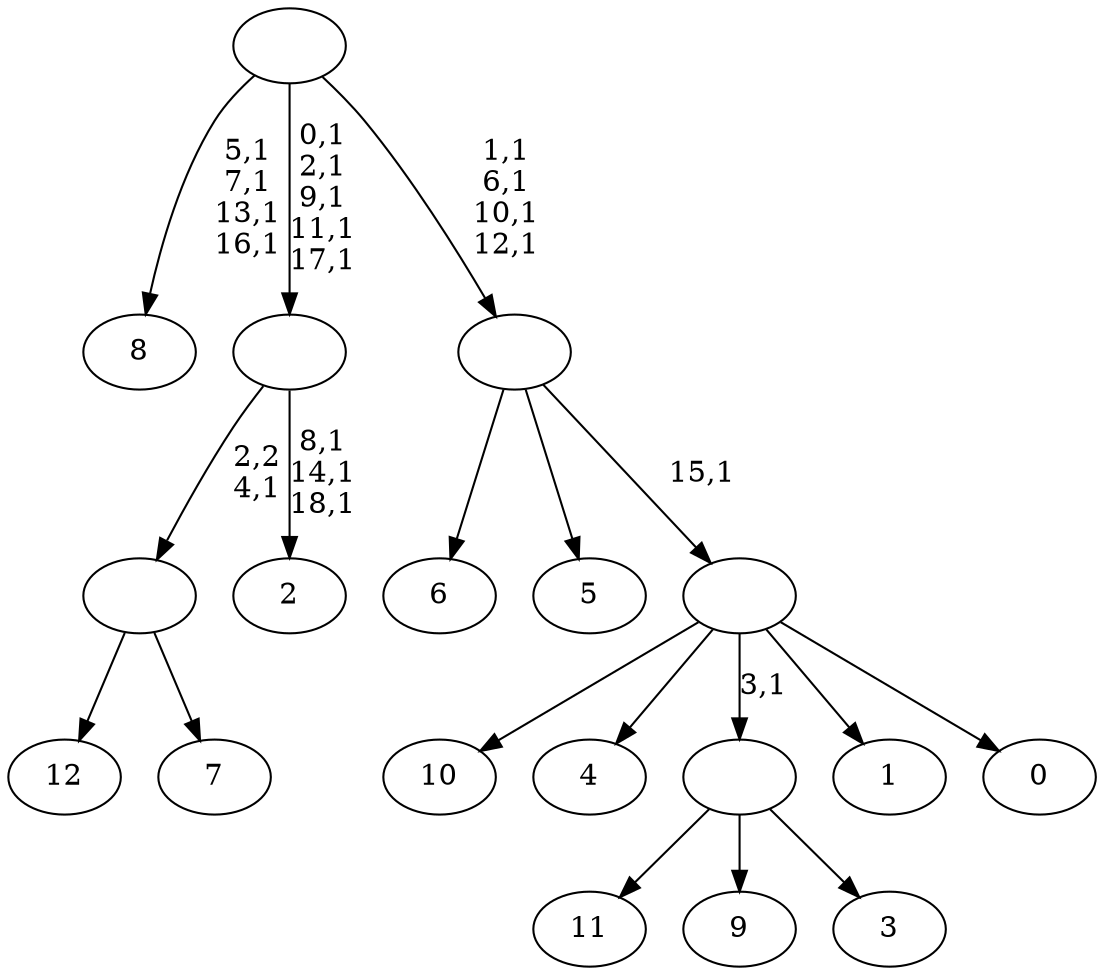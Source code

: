 digraph T {
	32 [label="12"]
	31 [label="11"]
	30 [label="10"]
	29 [label="9"]
	28 [label="8"]
	23 [label="7"]
	22 [label=""]
	21 [label="6"]
	20 [label="5"]
	19 [label="4"]
	18 [label="3"]
	17 [label=""]
	16 [label="2"]
	12 [label=""]
	7 [label="1"]
	6 [label="0"]
	5 [label=""]
	4 [label=""]
	0 [label=""]
	22 -> 32 [label=""]
	22 -> 23 [label=""]
	17 -> 31 [label=""]
	17 -> 29 [label=""]
	17 -> 18 [label=""]
	12 -> 16 [label="8,1\n14,1\n18,1"]
	12 -> 22 [label="2,2\n4,1"]
	5 -> 30 [label=""]
	5 -> 19 [label=""]
	5 -> 17 [label="3,1"]
	5 -> 7 [label=""]
	5 -> 6 [label=""]
	4 -> 21 [label=""]
	4 -> 20 [label=""]
	4 -> 5 [label="15,1"]
	0 -> 4 [label="1,1\n6,1\n10,1\n12,1"]
	0 -> 12 [label="0,1\n2,1\n9,1\n11,1\n17,1"]
	0 -> 28 [label="5,1\n7,1\n13,1\n16,1"]
}
